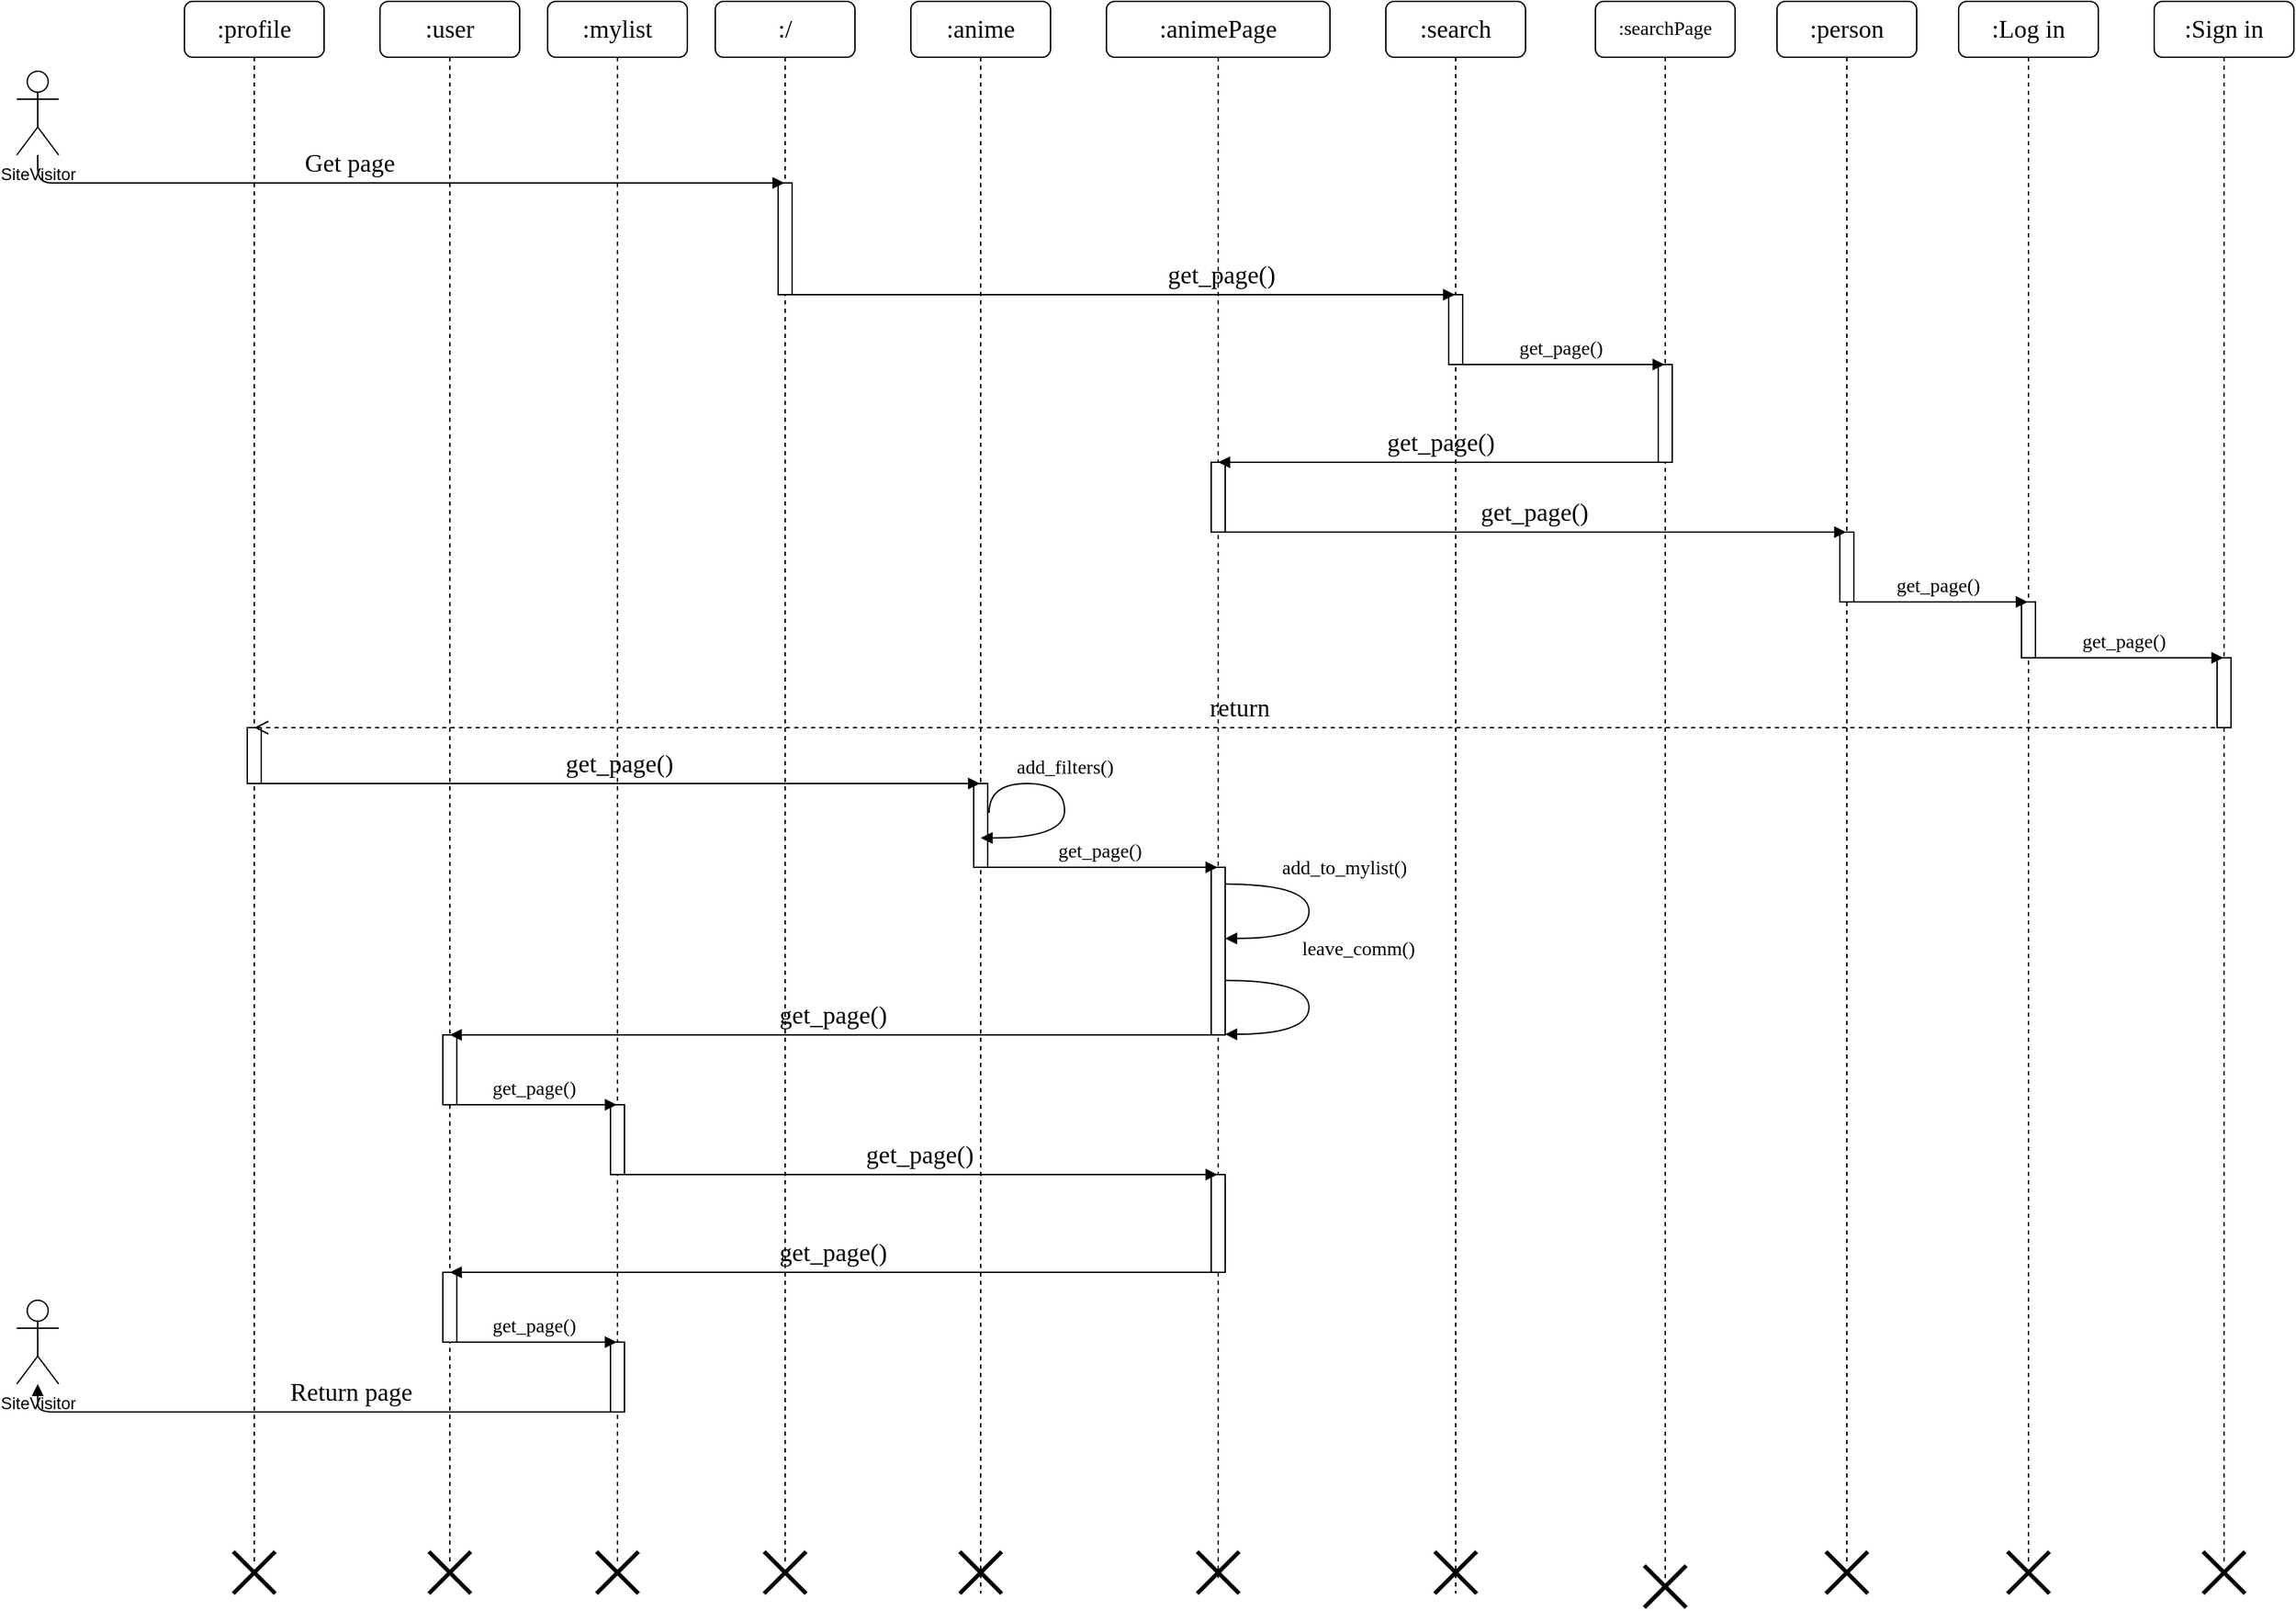 <mxfile version="17.4.2" type="github">
  <diagram name="Page-1" id="13e1069c-82ec-6db2-03f1-153e76fe0fe0">
    <mxGraphModel dx="2830" dy="927" grid="1" gridSize="10" guides="1" tooltips="1" connect="1" arrows="1" fold="1" page="1" pageScale="1" pageWidth="1100" pageHeight="850" background="none" math="0" shadow="0">
      <root>
        <mxCell id="0" />
        <mxCell id="1" parent="0" />
        <mxCell id="7baba1c4bc27f4b0-2" value="&lt;font style=&quot;font-size: 18px&quot;&gt;:user&lt;/font&gt;" style="shape=umlLifeline;perimeter=lifelinePerimeter;whiteSpace=wrap;html=1;container=1;collapsible=0;recursiveResize=0;outlineConnect=0;rounded=1;shadow=0;comic=0;labelBackgroundColor=none;strokeWidth=1;fontFamily=Verdana;fontSize=12;align=center;" parent="1" vertex="1">
          <mxGeometry x="160" y="80" width="100" height="1120" as="geometry" />
        </mxCell>
        <mxCell id="q0aHQsbhXJrefQg0nyR3-52" value="" style="html=1;points=[];perimeter=orthogonalPerimeter;rounded=0;shadow=0;comic=0;labelBackgroundColor=none;strokeWidth=1;fontFamily=Verdana;fontSize=12;align=center;" vertex="1" parent="7baba1c4bc27f4b0-2">
          <mxGeometry x="45" y="740" width="10" height="50" as="geometry" />
        </mxCell>
        <mxCell id="q0aHQsbhXJrefQg0nyR3-66" value="" style="html=1;points=[];perimeter=orthogonalPerimeter;rounded=0;shadow=0;comic=0;labelBackgroundColor=none;strokeWidth=1;fontFamily=Verdana;fontSize=12;align=center;" vertex="1" parent="7baba1c4bc27f4b0-2">
          <mxGeometry x="45" y="910" width="10" height="50" as="geometry" />
        </mxCell>
        <mxCell id="7baba1c4bc27f4b0-3" value="&lt;font style=&quot;font-size: 18px&quot;&gt;:/&lt;/font&gt;" style="shape=umlLifeline;perimeter=lifelinePerimeter;whiteSpace=wrap;html=1;container=1;collapsible=0;recursiveResize=0;outlineConnect=0;rounded=1;shadow=0;comic=0;labelBackgroundColor=none;strokeWidth=1;fontFamily=Verdana;fontSize=12;align=center;" parent="1" vertex="1">
          <mxGeometry x="400" y="80" width="100" height="1120" as="geometry" />
        </mxCell>
        <mxCell id="7baba1c4bc27f4b0-9" value="" style="html=1;points=[];perimeter=orthogonalPerimeter;rounded=0;shadow=0;comic=0;labelBackgroundColor=none;strokeWidth=1;fontFamily=Verdana;fontSize=12;align=center;" parent="7baba1c4bc27f4b0-3" vertex="1">
          <mxGeometry x="45" y="130" width="10" height="80" as="geometry" />
        </mxCell>
        <mxCell id="7baba1c4bc27f4b0-4" value="&lt;font style=&quot;font-size: 18px&quot;&gt;:anime&lt;/font&gt;" style="shape=umlLifeline;perimeter=lifelinePerimeter;whiteSpace=wrap;html=1;container=1;collapsible=0;recursiveResize=0;outlineConnect=0;rounded=1;shadow=0;comic=0;labelBackgroundColor=none;strokeWidth=1;fontFamily=Verdana;fontSize=12;align=center;" parent="1" vertex="1">
          <mxGeometry x="540" y="80" width="100" height="1140" as="geometry" />
        </mxCell>
        <mxCell id="q0aHQsbhXJrefQg0nyR3-11" value="" style="html=1;points=[];perimeter=orthogonalPerimeter;rounded=0;shadow=0;comic=0;labelBackgroundColor=none;strokeWidth=1;fontFamily=Verdana;fontSize=12;align=center;" vertex="1" parent="7baba1c4bc27f4b0-4">
          <mxGeometry x="45" y="560" width="10" height="60" as="geometry" />
        </mxCell>
        <mxCell id="q0aHQsbhXJrefQg0nyR3-88" value="" style="shape=umlDestroy;whiteSpace=wrap;html=1;strokeWidth=3;fontSize=14;" vertex="1" parent="7baba1c4bc27f4b0-4">
          <mxGeometry x="35" y="1110" width="30" height="30" as="geometry" />
        </mxCell>
        <mxCell id="7baba1c4bc27f4b0-5" value="&lt;font style=&quot;font-size: 18px&quot;&gt;:animePage&lt;/font&gt;" style="shape=umlLifeline;perimeter=lifelinePerimeter;whiteSpace=wrap;html=1;container=1;collapsible=0;recursiveResize=0;outlineConnect=0;rounded=1;shadow=0;comic=0;labelBackgroundColor=none;strokeWidth=1;fontFamily=Verdana;fontSize=12;align=center;" parent="1" vertex="1">
          <mxGeometry x="680" y="80" width="160" height="1130" as="geometry" />
        </mxCell>
        <mxCell id="q0aHQsbhXJrefQg0nyR3-26" value="" style="html=1;points=[];perimeter=orthogonalPerimeter;rounded=0;shadow=0;comic=0;labelBackgroundColor=none;strokeWidth=1;fontFamily=Verdana;fontSize=12;align=center;" vertex="1" parent="7baba1c4bc27f4b0-5">
          <mxGeometry x="75" y="330" width="10" height="50" as="geometry" />
        </mxCell>
        <mxCell id="q0aHQsbhXJrefQg0nyR3-64" value="" style="html=1;points=[];perimeter=orthogonalPerimeter;rounded=0;shadow=0;comic=0;labelBackgroundColor=none;strokeWidth=1;fontFamily=Verdana;fontSize=12;align=center;" vertex="1" parent="7baba1c4bc27f4b0-5">
          <mxGeometry x="75" y="840" width="10" height="70" as="geometry" />
        </mxCell>
        <mxCell id="q0aHQsbhXJrefQg0nyR3-77" value="&lt;font style=&quot;font-size: 14px&quot;&gt;leave_comm()&lt;/font&gt;" style="html=1;verticalAlign=bottom;endArrow=block;labelBackgroundColor=none;fontFamily=Verdana;fontSize=12;elbow=vertical;edgeStyle=orthogonalEdgeStyle;curved=1;" edge="1" parent="7baba1c4bc27f4b0-5" source="q0aHQsbhXJrefQg0nyR3-62">
          <mxGeometry x="-0.243" y="37" relative="1" as="geometry">
            <mxPoint x="91.0" y="721.53" as="sourcePoint" />
            <mxPoint x="85" y="739.53" as="targetPoint" />
            <Array as="points">
              <mxPoint x="145" y="701" />
              <mxPoint x="145" y="739" />
            </Array>
            <mxPoint x="-2" y="-11" as="offset" />
          </mxGeometry>
        </mxCell>
        <mxCell id="q0aHQsbhXJrefQg0nyR3-62" value="" style="html=1;points=[];perimeter=orthogonalPerimeter;rounded=0;shadow=0;comic=0;labelBackgroundColor=none;strokeWidth=1;fontFamily=Verdana;fontSize=12;align=center;" vertex="1" parent="7baba1c4bc27f4b0-5">
          <mxGeometry x="75" y="620" width="10" height="120" as="geometry" />
        </mxCell>
        <mxCell id="q0aHQsbhXJrefQg0nyR3-82" value="&lt;font style=&quot;font-size: 14px&quot;&gt;add_to_mylist()&lt;/font&gt;" style="html=1;verticalAlign=bottom;endArrow=block;labelBackgroundColor=none;fontFamily=Verdana;fontSize=12;elbow=vertical;edgeStyle=orthogonalEdgeStyle;curved=1;startArrow=none;" edge="1" parent="7baba1c4bc27f4b0-5" source="q0aHQsbhXJrefQg0nyR3-62">
          <mxGeometry x="-0.245" y="25" relative="1" as="geometry">
            <mxPoint x="91.0" y="620" as="sourcePoint" />
            <mxPoint x="85" y="670.94" as="targetPoint" />
            <Array as="points">
              <mxPoint x="145" y="632" />
              <mxPoint x="145" y="671" />
            </Array>
            <mxPoint as="offset" />
          </mxGeometry>
        </mxCell>
        <mxCell id="q0aHQsbhXJrefQg0nyR3-89" value="" style="shape=umlDestroy;whiteSpace=wrap;html=1;strokeWidth=3;fontSize=14;" vertex="1" parent="7baba1c4bc27f4b0-5">
          <mxGeometry x="65" y="1110" width="30" height="30" as="geometry" />
        </mxCell>
        <mxCell id="7baba1c4bc27f4b0-6" value="&lt;font style=&quot;font-size: 18px&quot;&gt;:search&lt;/font&gt;" style="shape=umlLifeline;perimeter=lifelinePerimeter;whiteSpace=wrap;html=1;container=1;collapsible=0;recursiveResize=0;outlineConnect=0;rounded=1;shadow=0;comic=0;labelBackgroundColor=none;strokeWidth=1;fontFamily=Verdana;fontSize=12;align=center;" parent="1" vertex="1">
          <mxGeometry x="880" y="80" width="100" height="1140" as="geometry" />
        </mxCell>
        <mxCell id="q0aHQsbhXJrefQg0nyR3-22" value="" style="html=1;points=[];perimeter=orthogonalPerimeter;rounded=0;shadow=0;comic=0;labelBackgroundColor=none;strokeWidth=1;fontFamily=Verdana;fontSize=12;align=center;" vertex="1" parent="7baba1c4bc27f4b0-6">
          <mxGeometry x="45" y="210" width="10" height="50" as="geometry" />
        </mxCell>
        <mxCell id="q0aHQsbhXJrefQg0nyR3-92" value="" style="shape=umlDestroy;whiteSpace=wrap;html=1;strokeWidth=3;fontSize=14;" vertex="1" parent="7baba1c4bc27f4b0-6">
          <mxGeometry x="35" y="1110" width="30" height="30" as="geometry" />
        </mxCell>
        <mxCell id="7baba1c4bc27f4b0-7" value="&lt;font style=&quot;font-size: 14px&quot;&gt;:searchPage&lt;/font&gt;" style="shape=umlLifeline;perimeter=lifelinePerimeter;whiteSpace=wrap;html=1;container=1;collapsible=0;recursiveResize=0;outlineConnect=0;rounded=1;shadow=0;comic=0;labelBackgroundColor=none;strokeWidth=1;fontFamily=Verdana;fontSize=12;align=center;" parent="1" vertex="1">
          <mxGeometry x="1030" y="80" width="100" height="1130" as="geometry" />
        </mxCell>
        <mxCell id="7baba1c4bc27f4b0-25" value="" style="html=1;points=[];perimeter=orthogonalPerimeter;rounded=0;shadow=0;comic=0;labelBackgroundColor=none;strokeColor=#000000;strokeWidth=1;fillColor=#FFFFFF;fontFamily=Verdana;fontSize=12;fontColor=#000000;align=center;" parent="7baba1c4bc27f4b0-7" vertex="1">
          <mxGeometry x="45" y="260" width="10" height="70" as="geometry" />
        </mxCell>
        <mxCell id="7baba1c4bc27f4b0-8" value="&lt;font style=&quot;font-size: 18px&quot;&gt;:profile&lt;/font&gt;" style="shape=umlLifeline;perimeter=lifelinePerimeter;whiteSpace=wrap;html=1;container=1;collapsible=0;recursiveResize=0;outlineConnect=0;rounded=1;shadow=0;comic=0;labelBackgroundColor=none;strokeWidth=1;fontFamily=Verdana;fontSize=12;align=center;" parent="1" vertex="1">
          <mxGeometry x="20" y="80" width="100" height="1120" as="geometry" />
        </mxCell>
        <mxCell id="q0aHQsbhXJrefQg0nyR3-44" value="" style="html=1;points=[];perimeter=orthogonalPerimeter;rounded=0;shadow=0;comic=0;labelBackgroundColor=none;strokeWidth=1;fontFamily=Verdana;fontSize=12;align=center;" vertex="1" parent="7baba1c4bc27f4b0-8">
          <mxGeometry x="45" y="520" width="10" height="40" as="geometry" />
        </mxCell>
        <mxCell id="q0aHQsbhXJrefQg0nyR3-1" value="SiteVisitor" style="shape=umlActor;verticalLabelPosition=bottom;verticalAlign=top;html=1;outlineConnect=0;" vertex="1" parent="1">
          <mxGeometry x="-100" y="130" width="30" height="60" as="geometry" />
        </mxCell>
        <mxCell id="q0aHQsbhXJrefQg0nyR3-12" value="&lt;font style=&quot;font-size: 18px&quot;&gt;Get page&lt;/font&gt;" style="html=1;verticalAlign=bottom;endArrow=block;labelBackgroundColor=none;fontFamily=Verdana;fontSize=12;edgeStyle=elbowEdgeStyle;elbow=vertical;" edge="1" parent="1" source="q0aHQsbhXJrefQg0nyR3-1" target="7baba1c4bc27f4b0-3">
          <mxGeometry x="-0.124" relative="1" as="geometry">
            <mxPoint x="180" y="180" as="sourcePoint" />
            <mxPoint x="310" y="180" as="targetPoint" />
            <Array as="points">
              <mxPoint x="300" y="210" />
            </Array>
            <mxPoint as="offset" />
          </mxGeometry>
        </mxCell>
        <mxCell id="q0aHQsbhXJrefQg0nyR3-25" value="&lt;font style=&quot;font-size: 18px&quot;&gt;get_page()&lt;/font&gt;" style="html=1;verticalAlign=bottom;endArrow=block;labelBackgroundColor=none;fontFamily=Verdana;fontSize=12;edgeStyle=elbowEdgeStyle;elbow=vertical;" edge="1" parent="1" source="7baba1c4bc27f4b0-7" target="7baba1c4bc27f4b0-5">
          <mxGeometry x="0.004" relative="1" as="geometry">
            <mxPoint x="860" y="360" as="sourcePoint" />
            <mxPoint x="800" y="360" as="targetPoint" />
            <mxPoint as="offset" />
            <Array as="points">
              <mxPoint x="980" y="410" />
              <mxPoint x="870" y="360" />
            </Array>
          </mxGeometry>
        </mxCell>
        <mxCell id="q0aHQsbhXJrefQg0nyR3-29" value="&lt;font style=&quot;font-size: 18px&quot;&gt;:person&lt;/font&gt;" style="shape=umlLifeline;perimeter=lifelinePerimeter;whiteSpace=wrap;html=1;container=1;collapsible=0;recursiveResize=0;outlineConnect=0;rounded=1;shadow=0;comic=0;labelBackgroundColor=none;strokeWidth=1;fontFamily=Verdana;fontSize=12;align=center;" vertex="1" parent="1">
          <mxGeometry x="1160" y="80" width="100" height="1120" as="geometry" />
        </mxCell>
        <mxCell id="q0aHQsbhXJrefQg0nyR3-32" value="" style="html=1;points=[];perimeter=orthogonalPerimeter;rounded=0;shadow=0;comic=0;labelBackgroundColor=none;strokeColor=#000000;strokeWidth=1;fillColor=#FFFFFF;fontFamily=Verdana;fontSize=12;fontColor=#000000;align=center;" vertex="1" parent="q0aHQsbhXJrefQg0nyR3-29">
          <mxGeometry x="45" y="380" width="10" height="50" as="geometry" />
        </mxCell>
        <mxCell id="q0aHQsbhXJrefQg0nyR3-33" value="&lt;font style=&quot;font-size: 18px&quot;&gt;get_page()&lt;/font&gt;" style="html=1;verticalAlign=bottom;endArrow=block;labelBackgroundColor=none;fontFamily=Verdana;fontSize=12;edgeStyle=elbowEdgeStyle;elbow=vertical;" edge="1" parent="1" source="7baba1c4bc27f4b0-5" target="q0aHQsbhXJrefQg0nyR3-29">
          <mxGeometry x="0.004" relative="1" as="geometry">
            <mxPoint x="1010.5" y="460" as="sourcePoint" />
            <mxPoint x="1134" y="460" as="targetPoint" />
            <mxPoint as="offset" />
            <Array as="points">
              <mxPoint x="980" y="460" />
              <mxPoint x="880" y="410" />
              <mxPoint x="1050" y="460" />
            </Array>
          </mxGeometry>
        </mxCell>
        <mxCell id="q0aHQsbhXJrefQg0nyR3-36" value="&lt;span style=&quot;font-size: 18px&quot;&gt;:Log in&lt;/span&gt;" style="shape=umlLifeline;perimeter=lifelinePerimeter;whiteSpace=wrap;html=1;container=1;collapsible=0;recursiveResize=0;outlineConnect=0;rounded=1;shadow=0;comic=0;labelBackgroundColor=none;strokeWidth=1;fontFamily=Verdana;fontSize=12;align=center;" vertex="1" parent="1">
          <mxGeometry x="1290" y="80" width="100" height="1120" as="geometry" />
        </mxCell>
        <mxCell id="q0aHQsbhXJrefQg0nyR3-37" value="" style="html=1;points=[];perimeter=orthogonalPerimeter;rounded=0;shadow=0;comic=0;labelBackgroundColor=none;strokeColor=#000000;strokeWidth=1;fillColor=#FFFFFF;fontFamily=Verdana;fontSize=12;fontColor=#000000;align=center;" vertex="1" parent="q0aHQsbhXJrefQg0nyR3-36">
          <mxGeometry x="45" y="430" width="10" height="40" as="geometry" />
        </mxCell>
        <mxCell id="q0aHQsbhXJrefQg0nyR3-39" value="&lt;font style=&quot;font-size: 18px&quot;&gt;:Sign in&lt;/font&gt;" style="shape=umlLifeline;perimeter=lifelinePerimeter;whiteSpace=wrap;html=1;container=1;collapsible=0;recursiveResize=0;outlineConnect=0;rounded=1;shadow=0;comic=0;labelBackgroundColor=none;strokeWidth=1;fontFamily=Verdana;fontSize=12;align=center;" vertex="1" parent="1">
          <mxGeometry x="1430" y="80" width="100" height="1120" as="geometry" />
        </mxCell>
        <mxCell id="q0aHQsbhXJrefQg0nyR3-40" value="" style="html=1;points=[];perimeter=orthogonalPerimeter;rounded=0;shadow=0;comic=0;labelBackgroundColor=none;strokeColor=#000000;strokeWidth=1;fillColor=#FFFFFF;fontFamily=Verdana;fontSize=12;fontColor=#000000;align=center;" vertex="1" parent="q0aHQsbhXJrefQg0nyR3-39">
          <mxGeometry x="45" y="470" width="10" height="50" as="geometry" />
        </mxCell>
        <mxCell id="q0aHQsbhXJrefQg0nyR3-42" value="&lt;font style=&quot;font-size: 14px&quot;&gt;get_page()&lt;/font&gt;" style="html=1;verticalAlign=bottom;endArrow=block;labelBackgroundColor=none;fontFamily=Verdana;fontSize=12;edgeStyle=elbowEdgeStyle;elbow=vertical;" edge="1" parent="q0aHQsbhXJrefQg0nyR3-39" target="q0aHQsbhXJrefQg0nyR3-39">
          <mxGeometry x="0.004" relative="1" as="geometry">
            <mxPoint x="-95" y="470" as="sourcePoint" />
            <mxPoint x="64.0" y="470" as="targetPoint" />
            <mxPoint as="offset" />
            <Array as="points" />
          </mxGeometry>
        </mxCell>
        <mxCell id="q0aHQsbhXJrefQg0nyR3-41" value="&lt;font style=&quot;font-size: 14px&quot;&gt;get_page()&lt;/font&gt;" style="html=1;verticalAlign=bottom;endArrow=block;labelBackgroundColor=none;fontFamily=Verdana;fontSize=12;edgeStyle=elbowEdgeStyle;elbow=vertical;" edge="1" parent="1" source="q0aHQsbhXJrefQg0nyR3-29" target="q0aHQsbhXJrefQg0nyR3-36">
          <mxGeometry x="0.004" relative="1" as="geometry">
            <mxPoint x="1270" y="510" as="sourcePoint" />
            <mxPoint x="1289.5" y="510" as="targetPoint" />
            <mxPoint as="offset" />
            <Array as="points">
              <mxPoint x="1280" y="510" />
              <mxPoint x="1390" y="510" />
              <mxPoint x="1340" y="440" />
              <mxPoint x="1370" y="510" />
              <mxPoint x="1270" y="460" />
              <mxPoint x="1150" y="510" />
            </Array>
          </mxGeometry>
        </mxCell>
        <mxCell id="q0aHQsbhXJrefQg0nyR3-43" value="&lt;font style=&quot;font-size: 18px&quot;&gt;return&lt;/font&gt;" style="html=1;verticalAlign=bottom;endArrow=open;dashed=1;endSize=8;labelBackgroundColor=none;fontFamily=Verdana;fontSize=12;edgeStyle=elbowEdgeStyle;elbow=vertical;" edge="1" parent="1" source="q0aHQsbhXJrefQg0nyR3-39" target="7baba1c4bc27f4b0-8">
          <mxGeometry relative="1" as="geometry">
            <mxPoint x="1388.93" y="650" as="targetPoint" />
            <Array as="points">
              <mxPoint x="1400" y="600" />
              <mxPoint x="1420" y="590" />
              <mxPoint x="1179.43" y="650" />
              <mxPoint x="1109.43" y="680" />
              <mxPoint x="1119.43" y="650" />
              <mxPoint x="1239.43" y="650" />
            </Array>
            <mxPoint x="1110.004" y="650" as="sourcePoint" />
          </mxGeometry>
        </mxCell>
        <mxCell id="q0aHQsbhXJrefQg0nyR3-45" value="&lt;font style=&quot;font-size: 18px&quot;&gt;get_page()&lt;/font&gt;" style="html=1;verticalAlign=bottom;endArrow=block;labelBackgroundColor=none;fontFamily=Verdana;fontSize=12;edgeStyle=elbowEdgeStyle;elbow=vertical;" edge="1" parent="1" source="7baba1c4bc27f4b0-3" target="7baba1c4bc27f4b0-6">
          <mxGeometry x="0.302" relative="1" as="geometry">
            <mxPoint x="520" y="320" as="sourcePoint" />
            <mxPoint x="759.5" y="240" as="targetPoint" />
            <mxPoint as="offset" />
            <Array as="points">
              <mxPoint x="810" y="290" />
              <mxPoint x="930" y="290" />
              <mxPoint x="580" y="240" />
            </Array>
          </mxGeometry>
        </mxCell>
        <mxCell id="q0aHQsbhXJrefQg0nyR3-46" value="&lt;font style=&quot;font-size: 18px&quot;&gt;get_page()&lt;/font&gt;" style="html=1;verticalAlign=bottom;endArrow=block;labelBackgroundColor=none;fontFamily=Verdana;fontSize=12;edgeStyle=elbowEdgeStyle;elbow=vertical;" edge="1" parent="1" source="7baba1c4bc27f4b0-8" target="7baba1c4bc27f4b0-4">
          <mxGeometry x="0.004" relative="1" as="geometry">
            <mxPoint x="445" y="670" as="sourcePoint" />
            <mxPoint x="584.5" y="670" as="targetPoint" />
            <mxPoint as="offset" />
            <Array as="points">
              <mxPoint x="150" y="640" />
              <mxPoint x="455" y="670" />
            </Array>
          </mxGeometry>
        </mxCell>
        <mxCell id="q0aHQsbhXJrefQg0nyR3-51" value="&lt;font style=&quot;font-size: 18px&quot;&gt;get_page()&lt;/font&gt;" style="html=1;verticalAlign=bottom;endArrow=block;labelBackgroundColor=none;fontFamily=Verdana;fontSize=12;edgeStyle=elbowEdgeStyle;elbow=vertical;" edge="1" parent="1" source="7baba1c4bc27f4b0-5" target="7baba1c4bc27f4b0-2">
          <mxGeometry x="0.004" relative="1" as="geometry">
            <mxPoint x="560" y="900" as="sourcePoint" />
            <mxPoint x="699.5" y="900" as="targetPoint" />
            <mxPoint as="offset" />
            <Array as="points">
              <mxPoint x="540" y="820" />
              <mxPoint x="740" y="820" />
              <mxPoint x="580" y="850" />
              <mxPoint x="700" y="840" />
              <mxPoint x="630" y="870" />
              <mxPoint x="540" y="900" />
              <mxPoint x="570" y="900" />
            </Array>
          </mxGeometry>
        </mxCell>
        <mxCell id="q0aHQsbhXJrefQg0nyR3-53" value="&lt;font style=&quot;font-size: 18px&quot;&gt;:mylist&lt;/font&gt;" style="shape=umlLifeline;perimeter=lifelinePerimeter;whiteSpace=wrap;html=1;container=1;collapsible=0;recursiveResize=0;outlineConnect=0;rounded=1;shadow=0;comic=0;labelBackgroundColor=none;strokeWidth=1;fontFamily=Verdana;fontSize=12;align=center;" vertex="1" parent="1">
          <mxGeometry x="280" y="80" width="100" height="1120" as="geometry" />
        </mxCell>
        <mxCell id="q0aHQsbhXJrefQg0nyR3-54" value="" style="html=1;points=[];perimeter=orthogonalPerimeter;rounded=0;shadow=0;comic=0;labelBackgroundColor=none;strokeWidth=1;fontFamily=Verdana;fontSize=12;align=center;" vertex="1" parent="q0aHQsbhXJrefQg0nyR3-53">
          <mxGeometry x="45" y="790" width="10" height="50" as="geometry" />
        </mxCell>
        <mxCell id="q0aHQsbhXJrefQg0nyR3-68" value="" style="html=1;points=[];perimeter=orthogonalPerimeter;rounded=0;shadow=0;comic=0;labelBackgroundColor=none;strokeWidth=1;fontFamily=Verdana;fontSize=12;align=center;" vertex="1" parent="q0aHQsbhXJrefQg0nyR3-53">
          <mxGeometry x="45" y="960" width="10" height="50" as="geometry" />
        </mxCell>
        <mxCell id="q0aHQsbhXJrefQg0nyR3-57" value="&lt;font style=&quot;font-size: 14px&quot;&gt;get_page()&lt;/font&gt;" style="html=1;verticalAlign=bottom;endArrow=block;labelBackgroundColor=none;fontFamily=Verdana;fontSize=12;edgeStyle=elbowEdgeStyle;elbow=vertical;" edge="1" parent="1" source="7baba1c4bc27f4b0-2" target="q0aHQsbhXJrefQg0nyR3-53">
          <mxGeometry x="0.004" relative="1" as="geometry">
            <mxPoint x="100.004" y="849" as="sourcePoint" />
            <mxPoint x="620.18" y="849" as="targetPoint" />
            <mxPoint as="offset" />
            <Array as="points">
              <mxPoint x="270" y="870" />
              <mxPoint x="270" y="900" />
              <mxPoint x="270" y="920" />
              <mxPoint x="290" y="790" />
              <mxPoint x="280" y="920" />
            </Array>
          </mxGeometry>
        </mxCell>
        <mxCell id="q0aHQsbhXJrefQg0nyR3-24" value="&lt;font style=&quot;font-size: 14px&quot;&gt;get_page()&lt;/font&gt;" style="html=1;verticalAlign=bottom;endArrow=block;labelBackgroundColor=none;fontFamily=Verdana;fontSize=12;edgeStyle=elbowEdgeStyle;elbow=vertical;" edge="1" parent="1" source="7baba1c4bc27f4b0-6" target="7baba1c4bc27f4b0-7">
          <mxGeometry x="0.004" relative="1" as="geometry">
            <mxPoint x="1016.44" y="290" as="sourcePoint" />
            <mxPoint x="1130.44" y="290" as="targetPoint" />
            <mxPoint as="offset" />
            <Array as="points">
              <mxPoint x="990" y="340" />
              <mxPoint x="1090" y="340" />
              <mxPoint x="1120.44" y="340" />
              <mxPoint x="1015.94" y="290" />
            </Array>
          </mxGeometry>
        </mxCell>
        <mxCell id="q0aHQsbhXJrefQg0nyR3-65" value="&lt;font style=&quot;font-size: 18px&quot;&gt;get_page()&lt;/font&gt;" style="html=1;verticalAlign=bottom;endArrow=block;labelBackgroundColor=none;fontFamily=Verdana;fontSize=12;edgeStyle=elbowEdgeStyle;elbow=vertical;" edge="1" parent="1" source="7baba1c4bc27f4b0-5" target="7baba1c4bc27f4b0-2">
          <mxGeometry x="0.004" relative="1" as="geometry">
            <mxPoint x="344.824" y="980" as="sourcePoint" />
            <mxPoint x="769.5" y="980" as="targetPoint" />
            <mxPoint as="offset" />
            <Array as="points">
              <mxPoint x="660" y="990" />
              <mxPoint x="620" y="1020" />
              <mxPoint x="560" y="1040" />
              <mxPoint x="240" y="1070" />
              <mxPoint x="405.5" y="980" />
              <mxPoint x="425.5" y="850" />
              <mxPoint x="415.5" y="980" />
            </Array>
          </mxGeometry>
        </mxCell>
        <mxCell id="q0aHQsbhXJrefQg0nyR3-67" value="&lt;font style=&quot;font-size: 14px&quot;&gt;get_page()&lt;/font&gt;" style="html=1;verticalAlign=bottom;endArrow=block;labelBackgroundColor=none;fontFamily=Verdana;fontSize=12;edgeStyle=elbowEdgeStyle;elbow=vertical;" edge="1" parent="1" source="7baba1c4bc27f4b0-2" target="q0aHQsbhXJrefQg0nyR3-53">
          <mxGeometry x="0.004" relative="1" as="geometry">
            <mxPoint x="320.004" y="1120" as="sourcePoint" />
            <mxPoint x="440.18" y="1120" as="targetPoint" />
            <mxPoint as="offset" />
            <Array as="points">
              <mxPoint x="270" y="1040" />
              <mxPoint x="270" y="1070" />
              <mxPoint x="270" y="1090" />
              <mxPoint x="290" y="1090" />
              <mxPoint x="270" y="1120" />
              <mxPoint x="280" y="1100" />
              <mxPoint x="280" y="1080" />
              <mxPoint x="330" y="1140" />
              <mxPoint x="380.68" y="1120" />
              <mxPoint x="400.68" y="990" />
              <mxPoint x="390.68" y="1120" />
            </Array>
          </mxGeometry>
        </mxCell>
        <mxCell id="q0aHQsbhXJrefQg0nyR3-69" value="&lt;font style=&quot;font-size: 18px&quot;&gt;Return page&lt;/font&gt;" style="html=1;verticalAlign=bottom;endArrow=block;labelBackgroundColor=none;fontFamily=Verdana;fontSize=12;edgeStyle=elbowEdgeStyle;elbow=vertical;" edge="1" parent="1" source="q0aHQsbhXJrefQg0nyR3-53" target="q0aHQsbhXJrefQg0nyR3-70">
          <mxGeometry x="-0.124" relative="1" as="geometry">
            <mxPoint x="-110" y="1320" as="sourcePoint" />
            <mxPoint x="-40" y="1190" as="targetPoint" />
            <Array as="points">
              <mxPoint x="260" y="1090" />
              <mxPoint x="290" y="1120" />
              <mxPoint x="290" y="1130" />
              <mxPoint x="50" y="1140" />
              <mxPoint x="-110" y="1140" />
              <mxPoint x="275" y="1340" />
            </Array>
            <mxPoint as="offset" />
          </mxGeometry>
        </mxCell>
        <mxCell id="q0aHQsbhXJrefQg0nyR3-70" value="SiteVisitor" style="shape=umlActor;verticalLabelPosition=bottom;verticalAlign=top;html=1;outlineConnect=0;" vertex="1" parent="1">
          <mxGeometry x="-100" y="1010" width="30" height="60" as="geometry" />
        </mxCell>
        <mxCell id="q0aHQsbhXJrefQg0nyR3-58" value="&lt;font style=&quot;font-size: 18px&quot;&gt;get_page()&lt;/font&gt;" style="html=1;verticalAlign=bottom;endArrow=block;labelBackgroundColor=none;fontFamily=Verdana;fontSize=12;edgeStyle=elbowEdgeStyle;elbow=vertical;" edge="1" parent="1" source="q0aHQsbhXJrefQg0nyR3-53" target="7baba1c4bc27f4b0-5">
          <mxGeometry x="0.004" relative="1" as="geometry">
            <mxPoint x="334.824" y="970" as="sourcePoint" />
            <mxPoint x="455.0" y="970" as="targetPoint" />
            <mxPoint as="offset" />
            <Array as="points">
              <mxPoint x="410" y="920" />
              <mxPoint x="410" y="950" />
              <mxPoint x="415.5" y="840" />
              <mxPoint x="405.5" y="970" />
            </Array>
          </mxGeometry>
        </mxCell>
        <mxCell id="q0aHQsbhXJrefQg0nyR3-21" value="&lt;font style=&quot;font-size: 14px&quot;&gt;add_filters()&lt;/font&gt;" style="html=1;verticalAlign=bottom;endArrow=block;labelBackgroundColor=none;fontFamily=Verdana;fontSize=12;elbow=vertical;edgeStyle=orthogonalEdgeStyle;curved=1;exitX=1.1;exitY=0.15;exitPerimeter=0;exitDx=0;exitDy=0;" edge="1" parent="1">
          <mxGeometry x="-0.138" relative="1" as="geometry">
            <mxPoint x="596" y="661" as="sourcePoint" />
            <mxPoint x="590" y="679" as="targetPoint" />
            <Array as="points">
              <mxPoint x="596" y="640" />
              <mxPoint x="650" y="640" />
              <mxPoint x="650" y="679" />
            </Array>
            <mxPoint as="offset" />
          </mxGeometry>
        </mxCell>
        <mxCell id="q0aHQsbhXJrefQg0nyR3-19" value="&lt;font style=&quot;font-size: 14px&quot;&gt;get_page()&lt;/font&gt;" style="html=1;verticalAlign=bottom;endArrow=block;labelBackgroundColor=none;fontFamily=Verdana;fontSize=12;edgeStyle=elbowEdgeStyle;elbow=vertical;" edge="1" parent="1" source="7baba1c4bc27f4b0-4" target="7baba1c4bc27f4b0-5">
          <mxGeometry x="0.004" relative="1" as="geometry">
            <mxPoint x="590" y="710" as="sourcePoint" />
            <mxPoint x="710" y="730" as="targetPoint" />
            <mxPoint as="offset" />
            <Array as="points">
              <mxPoint x="650" y="700" />
              <mxPoint x="620" y="700" />
              <mxPoint x="605" y="730" />
            </Array>
          </mxGeometry>
        </mxCell>
        <mxCell id="q0aHQsbhXJrefQg0nyR3-84" value="" style="shape=umlDestroy;whiteSpace=wrap;html=1;strokeWidth=3;fontSize=14;" vertex="1" parent="1">
          <mxGeometry x="55" y="1190" width="30" height="30" as="geometry" />
        </mxCell>
        <mxCell id="q0aHQsbhXJrefQg0nyR3-85" value="" style="shape=umlDestroy;whiteSpace=wrap;html=1;strokeWidth=3;fontSize=14;" vertex="1" parent="1">
          <mxGeometry x="195" y="1190" width="30" height="30" as="geometry" />
        </mxCell>
        <mxCell id="q0aHQsbhXJrefQg0nyR3-86" value="" style="shape=umlDestroy;whiteSpace=wrap;html=1;strokeWidth=3;fontSize=14;" vertex="1" parent="1">
          <mxGeometry x="315" y="1190" width="30" height="30" as="geometry" />
        </mxCell>
        <mxCell id="q0aHQsbhXJrefQg0nyR3-87" value="" style="shape=umlDestroy;whiteSpace=wrap;html=1;strokeWidth=3;fontSize=14;" vertex="1" parent="1">
          <mxGeometry x="435" y="1190" width="30" height="30" as="geometry" />
        </mxCell>
        <mxCell id="q0aHQsbhXJrefQg0nyR3-93" value="" style="shape=umlDestroy;whiteSpace=wrap;html=1;strokeWidth=3;fontSize=14;" vertex="1" parent="1">
          <mxGeometry x="1065" y="1200" width="30" height="30" as="geometry" />
        </mxCell>
        <mxCell id="q0aHQsbhXJrefQg0nyR3-94" value="" style="shape=umlDestroy;whiteSpace=wrap;html=1;strokeWidth=3;fontSize=14;" vertex="1" parent="1">
          <mxGeometry x="1195" y="1190" width="30" height="30" as="geometry" />
        </mxCell>
        <mxCell id="q0aHQsbhXJrefQg0nyR3-95" value="" style="shape=umlDestroy;whiteSpace=wrap;html=1;strokeWidth=3;fontSize=14;" vertex="1" parent="1">
          <mxGeometry x="1325" y="1190" width="30" height="30" as="geometry" />
        </mxCell>
        <mxCell id="q0aHQsbhXJrefQg0nyR3-96" value="" style="shape=umlDestroy;whiteSpace=wrap;html=1;strokeWidth=3;fontSize=14;" vertex="1" parent="1">
          <mxGeometry x="1465" y="1190" width="30" height="30" as="geometry" />
        </mxCell>
      </root>
    </mxGraphModel>
  </diagram>
</mxfile>
